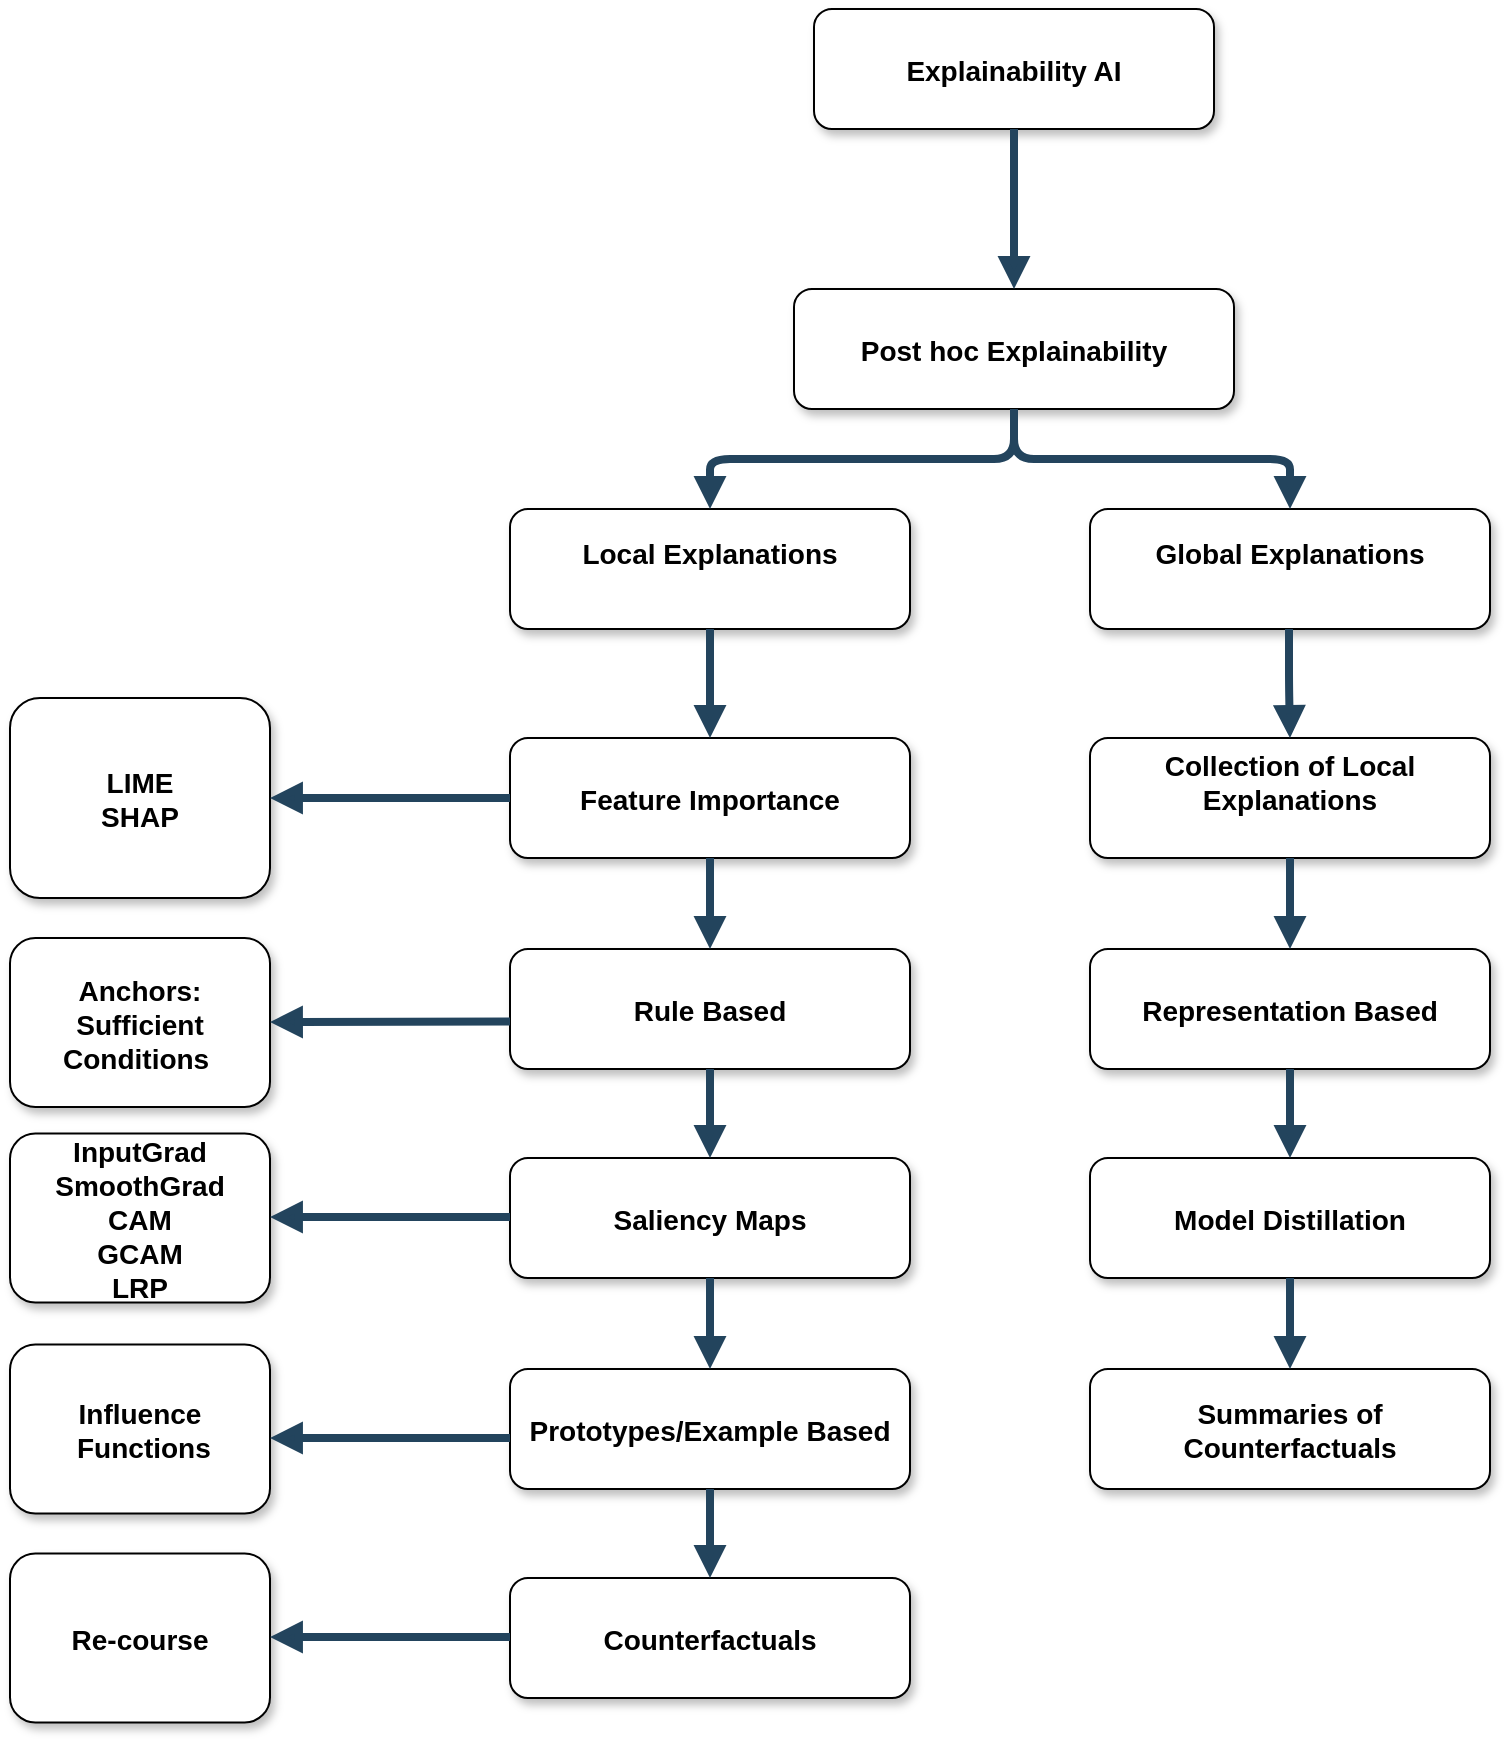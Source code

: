 <mxfile version="20.2.4" type="device"><diagram name="Page-1" id="97916047-d0de-89f5-080d-49f4d83e522f"><mxGraphModel dx="1038" dy="579" grid="1" gridSize="10" guides="1" tooltips="1" connect="1" arrows="1" fold="1" page="1" pageScale="1.5" pageWidth="1169" pageHeight="827" background="none" math="0" shadow="0"><root><mxCell id="0"/><mxCell id="1" parent="0"/><mxCell id="2" value="Explainability AI" style="rounded=1;shadow=1;fontStyle=1;fontSize=14;" parent="1" vertex="1"><mxGeometry x="672" y="205.5" width="200" height="60" as="geometry"/></mxCell><mxCell id="3" value="Post hoc Explainability" style="rounded=1;shadow=1;fontStyle=1;fontSize=14;" parent="1" vertex="1"><mxGeometry x="662" y="345.5" width="220" height="60" as="geometry"/></mxCell><mxCell id="4" value="&#10;Local Explanations&#10;&#10;" style="rounded=1;shadow=1;fontStyle=1;fontSize=14;" parent="1" vertex="1"><mxGeometry x="520" y="455.5" width="200" height="60" as="geometry"/></mxCell><mxCell id="6" value="&#10;Global Explanations&#10;&#10;" style="rounded=1;shadow=1;fontStyle=1;fontSize=14;" parent="1" vertex="1"><mxGeometry x="810" y="455.5" width="200" height="60" as="geometry"/></mxCell><mxCell id="8" value="Feature Importance" style="rounded=1;shadow=1;fontStyle=1;fontSize=14;" parent="1" vertex="1"><mxGeometry x="520" y="570" width="200" height="60" as="geometry"/></mxCell><mxCell id="9" value="Rule Based" style="rounded=1;shadow=1;fontStyle=1;fontSize=14;" parent="1" vertex="1"><mxGeometry x="520" y="675.5" width="200" height="60" as="geometry"/></mxCell><mxCell id="10" value="Saliency Maps" style="rounded=1;shadow=1;fontStyle=1;fontSize=14;" parent="1" vertex="1"><mxGeometry x="520" y="780" width="200" height="60" as="geometry"/></mxCell><mxCell id="11" value="Prototypes/Example Based" style="rounded=1;shadow=1;fontStyle=1;fontSize=14;" parent="1" vertex="1"><mxGeometry x="520" y="885.5" width="200" height="60" as="geometry"/></mxCell><mxCell id="12" value="Counterfactuals" style="rounded=1;shadow=1;fontStyle=1;fontSize=14;" parent="1" vertex="1"><mxGeometry x="520" y="990" width="200" height="60" as="geometry"/></mxCell><mxCell id="18" value="&#10;Collection of Local &#10;Explanations&#10;&#10;" style="rounded=1;shadow=1;fontStyle=1;fontSize=14;" parent="1" vertex="1"><mxGeometry x="810" y="570" width="200" height="60" as="geometry"/></mxCell><mxCell id="19" value="Representation Based" style="rounded=1;shadow=1;fontStyle=1;fontSize=14;" parent="1" vertex="1"><mxGeometry x="810" y="675.5" width="200" height="60" as="geometry"/></mxCell><mxCell id="20" value="Model Distillation" style="rounded=1;shadow=1;fontStyle=1;fontSize=14;" parent="1" vertex="1"><mxGeometry x="810" y="780" width="200" height="60" as="geometry"/></mxCell><mxCell id="21" value="Summaries of &#10;Counterfactuals " style="rounded=1;shadow=1;fontStyle=1;fontSize=14;" parent="1" vertex="1"><mxGeometry x="810" y="885.5" width="200" height="60" as="geometry"/></mxCell><mxCell id="29" value="" style="edgeStyle=elbowEdgeStyle;elbow=vertical;strokeWidth=4;endArrow=block;endFill=1;fontStyle=1;strokeColor=#23445D;" parent="1" source="2" target="3" edge="1"><mxGeometry x="22" y="165.5" width="100" height="100" as="geometry"><mxPoint x="22" y="265.5" as="sourcePoint"/><mxPoint x="122" y="165.5" as="targetPoint"/></mxGeometry></mxCell><mxCell id="31" value="" style="edgeStyle=elbowEdgeStyle;elbow=vertical;strokeWidth=4;endArrow=block;endFill=1;fontStyle=1;strokeColor=#23445D;" parent="1" source="3" target="4" edge="1"><mxGeometry x="22" y="165.5" width="100" height="100" as="geometry"><mxPoint x="22" y="265.5" as="sourcePoint"/><mxPoint x="122" y="165.5" as="targetPoint"/></mxGeometry></mxCell><mxCell id="32" value="" style="edgeStyle=elbowEdgeStyle;elbow=vertical;strokeWidth=4;endArrow=block;endFill=1;fontStyle=1;strokeColor=#23445D;" parent="1" source="3" target="6" edge="1"><mxGeometry x="22" y="165.5" width="100" height="100" as="geometry"><mxPoint x="22" y="265.5" as="sourcePoint"/><mxPoint x="122" y="165.5" as="targetPoint"/></mxGeometry></mxCell><mxCell id="38" value="" style="edgeStyle=elbowEdgeStyle;elbow=vertical;strokeWidth=4;endArrow=block;endFill=1;fontStyle=1;strokeColor=#23445D;" parent="1" source="8" target="9" edge="1"><mxGeometry x="62" y="165.5" width="100" height="100" as="geometry"><mxPoint x="62" y="265.5" as="sourcePoint"/><mxPoint x="162" y="165.5" as="targetPoint"/></mxGeometry></mxCell><mxCell id="39" value="" style="edgeStyle=elbowEdgeStyle;elbow=vertical;strokeWidth=4;endArrow=block;endFill=1;fontStyle=1;strokeColor=#23445D;" parent="1" source="9" target="10" edge="1"><mxGeometry x="62" y="175.5" width="100" height="100" as="geometry"><mxPoint x="62" y="275.5" as="sourcePoint"/><mxPoint x="162" y="175.5" as="targetPoint"/></mxGeometry></mxCell><mxCell id="40" value="" style="edgeStyle=elbowEdgeStyle;elbow=vertical;strokeWidth=4;endArrow=block;endFill=1;fontStyle=1;strokeColor=#23445D;" parent="1" source="10" target="11" edge="1"><mxGeometry x="62" y="185.5" width="100" height="100" as="geometry"><mxPoint x="62" y="285.5" as="sourcePoint"/><mxPoint x="162" y="185.5" as="targetPoint"/></mxGeometry></mxCell><mxCell id="41" value="" style="edgeStyle=elbowEdgeStyle;elbow=vertical;strokeWidth=4;endArrow=block;endFill=1;fontStyle=1;strokeColor=#23445D;" parent="1" source="11" target="12" edge="1"><mxGeometry x="62" y="195.5" width="100" height="100" as="geometry"><mxPoint x="62" y="295.5" as="sourcePoint"/><mxPoint x="162" y="195.5" as="targetPoint"/></mxGeometry></mxCell><mxCell id="46" value="" style="edgeStyle=elbowEdgeStyle;elbow=vertical;strokeWidth=4;endArrow=block;endFill=1;fontStyle=1;strokeColor=#23445D;" parent="1" source="18" target="19" edge="1"><mxGeometry x="72" y="165.5" width="100" height="100" as="geometry"><mxPoint x="72" y="265.5" as="sourcePoint"/><mxPoint x="172" y="165.5" as="targetPoint"/></mxGeometry></mxCell><mxCell id="47" value="" style="edgeStyle=elbowEdgeStyle;elbow=vertical;strokeWidth=4;endArrow=block;endFill=1;fontStyle=1;strokeColor=#23445D;" parent="1" source="19" target="20" edge="1"><mxGeometry x="72" y="175.5" width="100" height="100" as="geometry"><mxPoint x="72" y="275.5" as="sourcePoint"/><mxPoint x="172" y="175.5" as="targetPoint"/></mxGeometry></mxCell><mxCell id="48" value="" style="edgeStyle=elbowEdgeStyle;elbow=vertical;strokeWidth=4;endArrow=block;endFill=1;fontStyle=1;strokeColor=#23445D;" parent="1" source="20" target="21" edge="1"><mxGeometry x="72" y="185.5" width="100" height="100" as="geometry"><mxPoint x="72" y="285.5" as="sourcePoint"/><mxPoint x="172" y="185.5" as="targetPoint"/></mxGeometry></mxCell><mxCell id="KeTFOY5anS-oALDPDa9I-57" value="" style="edgeStyle=elbowEdgeStyle;elbow=vertical;strokeWidth=4;endArrow=block;endFill=1;fontStyle=1;strokeColor=#23445D;entryX=0.5;entryY=0;entryDx=0;entryDy=0;exitX=0.5;exitY=1;exitDx=0;exitDy=0;" edge="1" parent="1" source="4" target="8"><mxGeometry x="-210.5" y="410" width="100" height="100" as="geometry"><mxPoint x="539.5" y="510" as="sourcePoint"/><mxPoint x="540" y="560" as="targetPoint"/></mxGeometry></mxCell><mxCell id="KeTFOY5anS-oALDPDa9I-59" value="" style="edgeStyle=elbowEdgeStyle;elbow=vertical;strokeWidth=4;endArrow=block;endFill=1;fontStyle=1;strokeColor=#23445D;" edge="1" parent="1"><mxGeometry x="159.5" y="415.5" width="100" height="100" as="geometry"><mxPoint x="909.5" y="515.5" as="sourcePoint"/><mxPoint x="910" y="570" as="targetPoint"/></mxGeometry></mxCell><mxCell id="KeTFOY5anS-oALDPDa9I-60" value="LIME&#10;SHAP" style="rounded=1;shadow=1;fontStyle=1;fontSize=14;" vertex="1" parent="1"><mxGeometry x="270" y="550" width="130" height="100" as="geometry"/></mxCell><mxCell id="KeTFOY5anS-oALDPDa9I-63" value="" style="edgeStyle=elbowEdgeStyle;elbow=vertical;strokeWidth=4;endArrow=block;endFill=1;fontStyle=1;strokeColor=#23445D;entryX=1;entryY=0.5;entryDx=0;entryDy=0;exitX=0;exitY=0.5;exitDx=0;exitDy=0;" edge="1" parent="1" source="8" target="KeTFOY5anS-oALDPDa9I-60"><mxGeometry x="-200.5" y="420" width="100" height="100" as="geometry"><mxPoint x="630" y="525.5" as="sourcePoint"/><mxPoint x="630" y="580" as="targetPoint"/></mxGeometry></mxCell><mxCell id="KeTFOY5anS-oALDPDa9I-64" value="Anchors: &#10;Sufficient &#10;Conditions " style="rounded=1;shadow=1;fontStyle=1;fontSize=14;" vertex="1" parent="1"><mxGeometry x="270" y="670" width="130" height="84.5" as="geometry"/></mxCell><mxCell id="KeTFOY5anS-oALDPDa9I-65" value="InputGrad&#10;SmoothGrad &#10;CAM&#10;GCAM&#10;LRP" style="rounded=1;shadow=1;fontStyle=1;fontSize=14;" vertex="1" parent="1"><mxGeometry x="270" y="767.75" width="130" height="84.5" as="geometry"/></mxCell><mxCell id="KeTFOY5anS-oALDPDa9I-66" value="" style="edgeStyle=elbowEdgeStyle;elbow=vertical;strokeWidth=4;endArrow=block;endFill=1;fontStyle=1;strokeColor=#23445D;entryX=1;entryY=0.5;entryDx=0;entryDy=0;exitX=0;exitY=0.5;exitDx=0;exitDy=0;" edge="1" parent="1"><mxGeometry x="-200.5" y="531.75" width="100" height="100" as="geometry"><mxPoint x="520" y="711.75" as="sourcePoint"/><mxPoint x="400" y="711.75" as="targetPoint"/></mxGeometry></mxCell><mxCell id="KeTFOY5anS-oALDPDa9I-67" value="" style="edgeStyle=elbowEdgeStyle;elbow=vertical;strokeWidth=4;endArrow=block;endFill=1;fontStyle=1;strokeColor=#23445D;entryX=1;entryY=0.5;entryDx=0;entryDy=0;exitX=0;exitY=0.5;exitDx=0;exitDy=0;" edge="1" parent="1"><mxGeometry x="-200.5" y="629.5" width="100" height="100" as="geometry"><mxPoint x="520" y="809.5" as="sourcePoint"/><mxPoint x="400" y="809.5" as="targetPoint"/></mxGeometry></mxCell><mxCell id="KeTFOY5anS-oALDPDa9I-68" value="Influence&#10; Functions" style="rounded=1;shadow=1;fontStyle=1;fontSize=14;" vertex="1" parent="1"><mxGeometry x="270" y="873.25" width="130" height="84.5" as="geometry"/></mxCell><mxCell id="KeTFOY5anS-oALDPDa9I-69" value="" style="edgeStyle=elbowEdgeStyle;elbow=vertical;strokeWidth=4;endArrow=block;endFill=1;fontStyle=1;strokeColor=#23445D;entryX=1;entryY=0.5;entryDx=0;entryDy=0;exitX=0;exitY=0.5;exitDx=0;exitDy=0;" edge="1" parent="1"><mxGeometry x="-200.5" y="740" width="100" height="100" as="geometry"><mxPoint x="520" y="920" as="sourcePoint"/><mxPoint x="400" y="920" as="targetPoint"/></mxGeometry></mxCell><mxCell id="KeTFOY5anS-oALDPDa9I-70" value="Re-course" style="rounded=1;shadow=1;fontStyle=1;fontSize=14;" vertex="1" parent="1"><mxGeometry x="270" y="977.75" width="130" height="84.5" as="geometry"/></mxCell><mxCell id="KeTFOY5anS-oALDPDa9I-71" value="" style="edgeStyle=elbowEdgeStyle;elbow=vertical;strokeWidth=4;endArrow=block;endFill=1;fontStyle=1;strokeColor=#23445D;entryX=1;entryY=0.5;entryDx=0;entryDy=0;exitX=0;exitY=0.5;exitDx=0;exitDy=0;" edge="1" parent="1"><mxGeometry x="-200.5" y="839.5" width="100" height="100" as="geometry"><mxPoint x="520" y="1019.5" as="sourcePoint"/><mxPoint x="400" y="1019.5" as="targetPoint"/></mxGeometry></mxCell></root></mxGraphModel></diagram></mxfile>